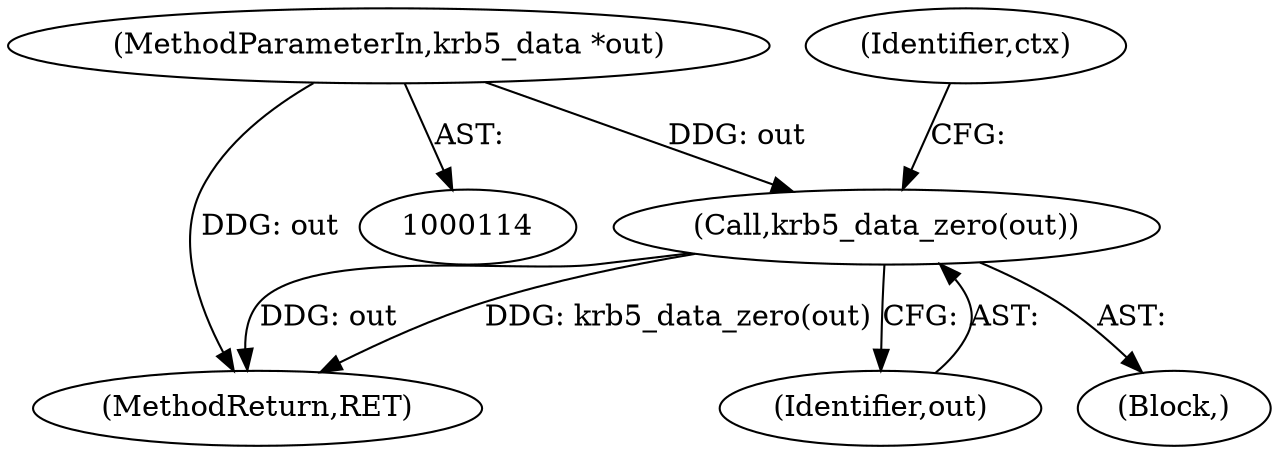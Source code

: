 digraph "0_heimdal_2f7f3d9960aa6ea21358bdf3687cee5149aa35cf@pointer" {
"1000118" [label="(MethodParameterIn,krb5_data *out)"];
"1000129" [label="(Call,krb5_data_zero(out))"];
"1000121" [label="(Block,)"];
"1000118" [label="(MethodParameterIn,krb5_data *out)"];
"1000129" [label="(Call,krb5_data_zero(out))"];
"1001119" [label="(MethodReturn,RET)"];
"1000136" [label="(Identifier,ctx)"];
"1000130" [label="(Identifier,out)"];
"1000118" -> "1000114"  [label="AST: "];
"1000118" -> "1001119"  [label="DDG: out"];
"1000118" -> "1000129"  [label="DDG: out"];
"1000129" -> "1000121"  [label="AST: "];
"1000129" -> "1000130"  [label="CFG: "];
"1000130" -> "1000129"  [label="AST: "];
"1000136" -> "1000129"  [label="CFG: "];
"1000129" -> "1001119"  [label="DDG: out"];
"1000129" -> "1001119"  [label="DDG: krb5_data_zero(out)"];
}
